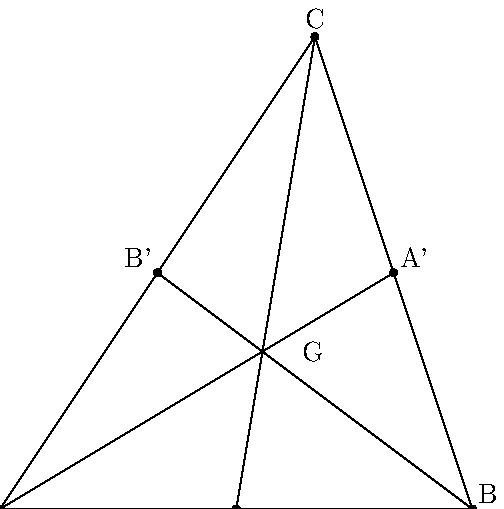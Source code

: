 prologues :=3; %fonts are packed together with eps, workaround for the bug with epstopdf tool
beginfig(1);
pair A,B,C,midAB,midAC,midBC,G;

A := (0,0);
B := (6cm,0);
C := (4cm,6cm);

midAB := (A+B)/2;
midAC := (A+C)/2;
midBC := (B+C)/2;

draw A--B--C--cycle;
draw A--1/2[B,C];
draw B--midAC;
draw C--midAB;

dotlabel.lft("A",A);
dotlabel.urt("B",B);
dotlabel.top("C",C);
dotlabel.bot("C'",midAB);
dotlabel.urt("A'",midBC);
dotlabel.ulft("B'",midAC);

G = whatever[A,midBC];
G = whatever[B,midAC];

draw G;
labeloffset := 0.5cm;
label.rt("G",G);
endfig;
end;